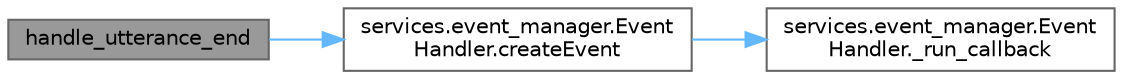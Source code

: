 digraph "handle_utterance_end"
{
 // LATEX_PDF_SIZE
  bgcolor="transparent";
  edge [fontname=Helvetica,fontsize=10,labelfontname=Helvetica,labelfontsize=10];
  node [fontname=Helvetica,fontsize=10,shape=box,height=0.2,width=0.4];
  rankdir="LR";
  Node1 [id="Node000001",label="handle_utterance_end",height=0.2,width=0.4,color="gray40", fillcolor="grey60", style="filled", fontcolor="black",tooltip=" "];
  Node1 -> Node2 [id="edge1_Node000001_Node000002",color="steelblue1",style="solid",tooltip=" "];
  Node2 [id="Node000002",label="services.event_manager.Event\lHandler.createEvent",height=0.2,width=0.4,color="grey40", fillcolor="white", style="filled",URL="$classservices_1_1event__manager_1_1_event_handler.html#af0b13c52d513139510df47781cf94ab9",tooltip=" "];
  Node2 -> Node3 [id="edge2_Node000002_Node000003",color="steelblue1",style="solid",tooltip=" "];
  Node3 [id="Node000003",label="services.event_manager.Event\lHandler._run_callback",height=0.2,width=0.4,color="grey40", fillcolor="white", style="filled",URL="$classservices_1_1event__manager_1_1_event_handler.html#a142819f6f7c8639f2a664c46b80f337a",tooltip=" "];
}
